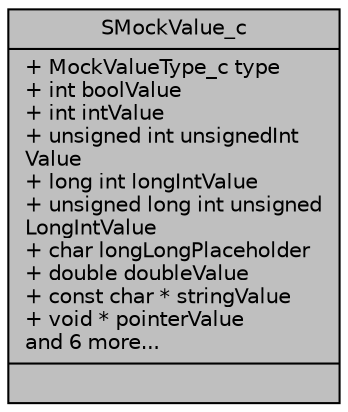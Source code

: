 digraph "SMockValue_c"
{
 // LATEX_PDF_SIZE
  edge [fontname="Helvetica",fontsize="10",labelfontname="Helvetica",labelfontsize="10"];
  node [fontname="Helvetica",fontsize="10",shape=record];
  Node1 [label="{SMockValue_c\n|+ MockValueType_c type\l+ int boolValue\l+ int intValue\l+ unsigned int unsignedInt\lValue\l+ long int longIntValue\l+ unsigned long int unsigned\lLongIntValue\l+ char longLongPlaceholder\l+ double doubleValue\l+ const char * stringValue\l+ void * pointerValue\land 6 more...\l|}",height=0.2,width=0.4,color="black", fillcolor="grey75", style="filled", fontcolor="black",tooltip=" "];
}
